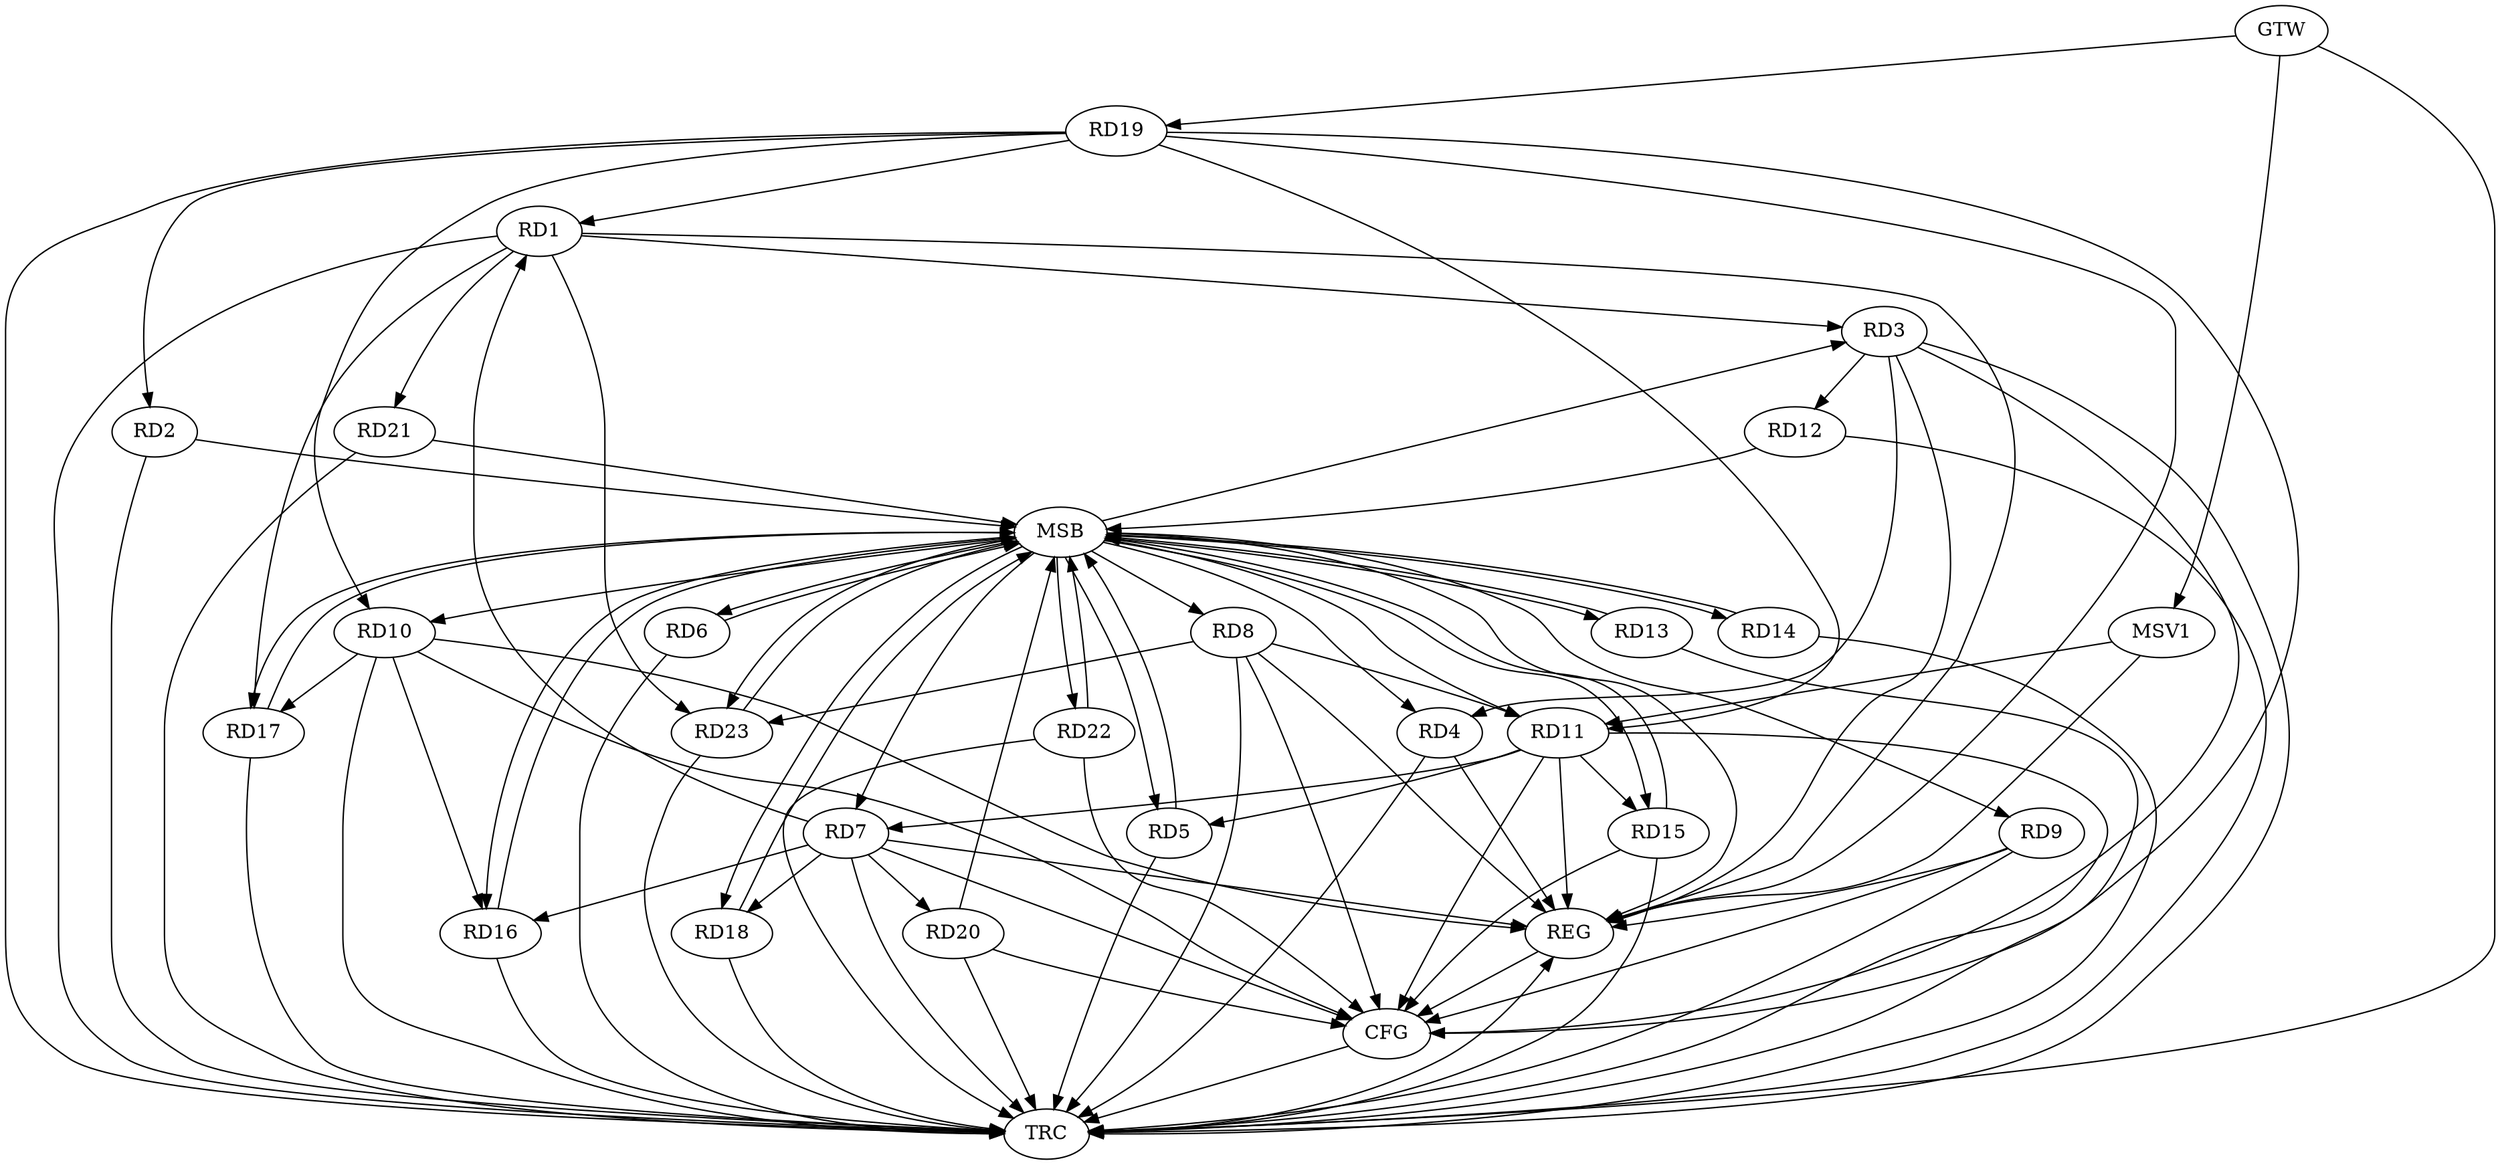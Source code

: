strict digraph G {
  RD1 [ label="RD1" ];
  RD2 [ label="RD2" ];
  RD3 [ label="RD3" ];
  RD4 [ label="RD4" ];
  RD5 [ label="RD5" ];
  RD6 [ label="RD6" ];
  RD7 [ label="RD7" ];
  RD8 [ label="RD8" ];
  RD9 [ label="RD9" ];
  RD10 [ label="RD10" ];
  RD11 [ label="RD11" ];
  RD12 [ label="RD12" ];
  RD13 [ label="RD13" ];
  RD14 [ label="RD14" ];
  RD15 [ label="RD15" ];
  RD16 [ label="RD16" ];
  RD17 [ label="RD17" ];
  RD18 [ label="RD18" ];
  RD19 [ label="RD19" ];
  RD20 [ label="RD20" ];
  RD21 [ label="RD21" ];
  RD22 [ label="RD22" ];
  RD23 [ label="RD23" ];
  GTW [ label="GTW" ];
  REG [ label="REG" ];
  MSB [ label="MSB" ];
  CFG [ label="CFG" ];
  TRC [ label="TRC" ];
  MSV1 [ label="MSV1" ];
  RD1 -> RD3;
  RD7 -> RD1;
  RD1 -> RD17;
  RD19 -> RD1;
  RD1 -> RD21;
  RD1 -> RD23;
  RD19 -> RD2;
  RD3 -> RD4;
  RD3 -> RD12;
  RD11 -> RD5;
  RD11 -> RD7;
  RD7 -> RD16;
  RD7 -> RD18;
  RD7 -> RD20;
  RD8 -> RD11;
  RD8 -> RD23;
  RD10 -> RD16;
  RD10 -> RD17;
  RD19 -> RD10;
  RD11 -> RD15;
  RD19 -> RD11;
  GTW -> RD19;
  RD1 -> REG;
  RD3 -> REG;
  RD4 -> REG;
  RD7 -> REG;
  RD8 -> REG;
  RD9 -> REG;
  RD10 -> REG;
  RD11 -> REG;
  RD19 -> REG;
  RD2 -> MSB;
  MSB -> RD8;
  MSB -> REG;
  RD5 -> MSB;
  MSB -> RD18;
  RD6 -> MSB;
  MSB -> RD4;
  MSB -> RD13;
  MSB -> RD14;
  RD12 -> MSB;
  MSB -> RD5;
  MSB -> RD16;
  MSB -> RD17;
  MSB -> RD23;
  RD13 -> MSB;
  MSB -> RD15;
  RD14 -> MSB;
  MSB -> RD3;
  MSB -> RD22;
  RD15 -> MSB;
  MSB -> RD9;
  RD16 -> MSB;
  RD17 -> MSB;
  RD18 -> MSB;
  MSB -> RD7;
  RD20 -> MSB;
  MSB -> RD6;
  MSB -> RD10;
  RD21 -> MSB;
  MSB -> RD11;
  RD22 -> MSB;
  RD23 -> MSB;
  RD3 -> CFG;
  RD11 -> CFG;
  RD10 -> CFG;
  RD20 -> CFG;
  RD9 -> CFG;
  RD8 -> CFG;
  RD7 -> CFG;
  RD19 -> CFG;
  RD15 -> CFG;
  RD22 -> CFG;
  REG -> CFG;
  RD1 -> TRC;
  RD2 -> TRC;
  RD3 -> TRC;
  RD4 -> TRC;
  RD5 -> TRC;
  RD6 -> TRC;
  RD7 -> TRC;
  RD8 -> TRC;
  RD9 -> TRC;
  RD10 -> TRC;
  RD11 -> TRC;
  RD12 -> TRC;
  RD13 -> TRC;
  RD14 -> TRC;
  RD15 -> TRC;
  RD16 -> TRC;
  RD17 -> TRC;
  RD18 -> TRC;
  RD19 -> TRC;
  RD20 -> TRC;
  RD21 -> TRC;
  RD22 -> TRC;
  RD23 -> TRC;
  GTW -> TRC;
  CFG -> TRC;
  TRC -> REG;
  MSV1 -> RD11;
  GTW -> MSV1;
  MSV1 -> REG;
}
